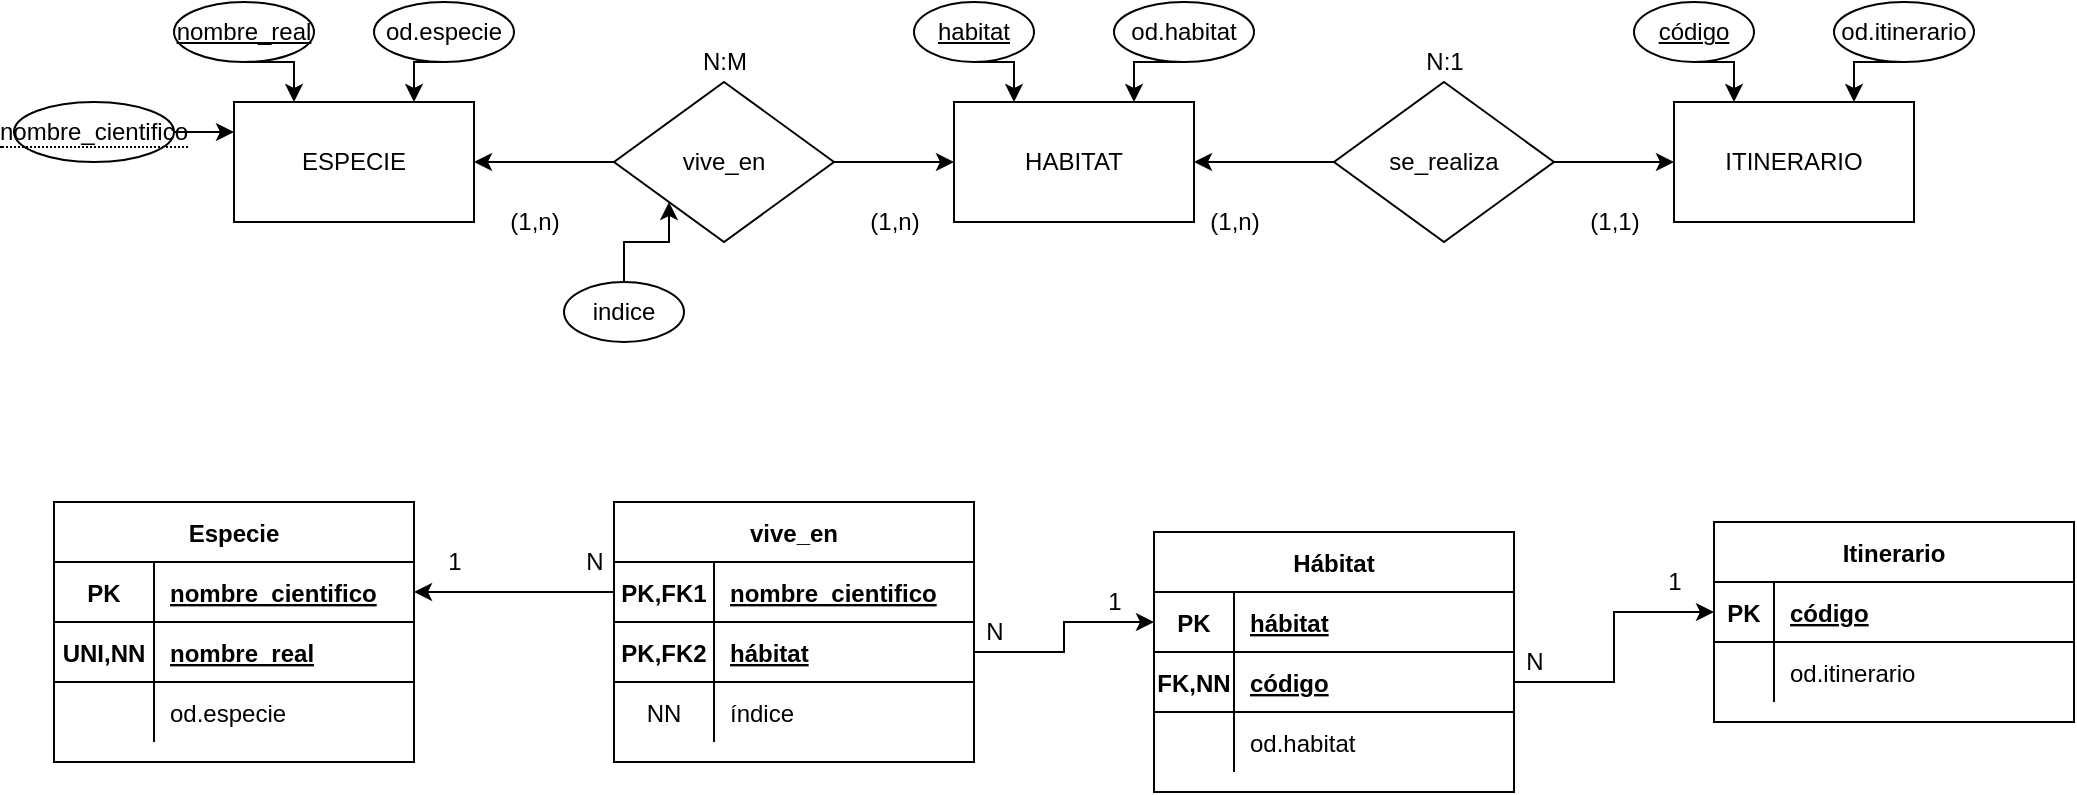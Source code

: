 <mxfile version="15.7.3" type="device"><diagram id="P8PbY1XdmSVHpPTbTpml" name="Página-1"><mxGraphModel dx="1202" dy="634" grid="1" gridSize="10" guides="1" tooltips="1" connect="1" arrows="1" fold="1" page="1" pageScale="1" pageWidth="2336" pageHeight="1654" math="0" shadow="0"><root><mxCell id="0"/><mxCell id="1" parent="0"/><mxCell id="UnnU166pOdFNnZXkjxYY-1" value="ESPECIE" style="rounded=0;whiteSpace=wrap;html=1;" vertex="1" parent="1"><mxGeometry x="460" y="230" width="120" height="60" as="geometry"/></mxCell><mxCell id="UnnU166pOdFNnZXkjxYY-5" value="" style="edgeStyle=orthogonalEdgeStyle;rounded=0;orthogonalLoop=1;jettySize=auto;html=1;" edge="1" parent="1" source="UnnU166pOdFNnZXkjxYY-2" target="UnnU166pOdFNnZXkjxYY-4"><mxGeometry relative="1" as="geometry"/></mxCell><mxCell id="UnnU166pOdFNnZXkjxYY-10" value="" style="edgeStyle=orthogonalEdgeStyle;rounded=0;orthogonalLoop=1;jettySize=auto;html=1;" edge="1" parent="1" source="UnnU166pOdFNnZXkjxYY-2" target="UnnU166pOdFNnZXkjxYY-1"><mxGeometry relative="1" as="geometry"/></mxCell><mxCell id="UnnU166pOdFNnZXkjxYY-2" value="vive_en" style="rhombus;whiteSpace=wrap;html=1;rounded=0;" vertex="1" parent="1"><mxGeometry x="650" y="220" width="110" height="80" as="geometry"/></mxCell><mxCell id="UnnU166pOdFNnZXkjxYY-4" value="HABITAT" style="whiteSpace=wrap;html=1;rounded=0;" vertex="1" parent="1"><mxGeometry x="820" y="230" width="120" height="60" as="geometry"/></mxCell><mxCell id="UnnU166pOdFNnZXkjxYY-9" value="" style="edgeStyle=orthogonalEdgeStyle;rounded=0;orthogonalLoop=1;jettySize=auto;html=1;" edge="1" parent="1" source="UnnU166pOdFNnZXkjxYY-6" target="UnnU166pOdFNnZXkjxYY-8"><mxGeometry relative="1" as="geometry"/></mxCell><mxCell id="UnnU166pOdFNnZXkjxYY-11" value="" style="edgeStyle=orthogonalEdgeStyle;rounded=0;orthogonalLoop=1;jettySize=auto;html=1;" edge="1" parent="1" source="UnnU166pOdFNnZXkjxYY-6" target="UnnU166pOdFNnZXkjxYY-4"><mxGeometry relative="1" as="geometry"/></mxCell><mxCell id="UnnU166pOdFNnZXkjxYY-6" value="se_realiza" style="rhombus;whiteSpace=wrap;html=1;rounded=0;" vertex="1" parent="1"><mxGeometry x="1010" y="220" width="110" height="80" as="geometry"/></mxCell><mxCell id="UnnU166pOdFNnZXkjxYY-8" value="ITINERARIO" style="whiteSpace=wrap;html=1;rounded=0;" vertex="1" parent="1"><mxGeometry x="1180" y="230" width="120" height="60" as="geometry"/></mxCell><mxCell id="UnnU166pOdFNnZXkjxYY-12" value="(1,n)" style="text;html=1;align=center;verticalAlign=middle;resizable=0;points=[];autosize=1;strokeColor=none;fillColor=none;" vertex="1" parent="1"><mxGeometry x="590" y="280" width="40" height="20" as="geometry"/></mxCell><mxCell id="UnnU166pOdFNnZXkjxYY-13" value="(1,n)" style="text;html=1;align=center;verticalAlign=middle;resizable=0;points=[];autosize=1;strokeColor=none;fillColor=none;" vertex="1" parent="1"><mxGeometry x="770" y="280" width="40" height="20" as="geometry"/></mxCell><mxCell id="UnnU166pOdFNnZXkjxYY-14" value="N:M" style="text;html=1;align=center;verticalAlign=middle;resizable=0;points=[];autosize=1;strokeColor=none;fillColor=none;" vertex="1" parent="1"><mxGeometry x="685" y="200" width="40" height="20" as="geometry"/></mxCell><mxCell id="UnnU166pOdFNnZXkjxYY-15" value="(1,1)" style="text;html=1;align=center;verticalAlign=middle;resizable=0;points=[];autosize=1;strokeColor=none;fillColor=none;" vertex="1" parent="1"><mxGeometry x="1130" y="280" width="40" height="20" as="geometry"/></mxCell><mxCell id="UnnU166pOdFNnZXkjxYY-16" value="(1,n)" style="text;html=1;align=center;verticalAlign=middle;resizable=0;points=[];autosize=1;strokeColor=none;fillColor=none;" vertex="1" parent="1"><mxGeometry x="940" y="280" width="40" height="20" as="geometry"/></mxCell><mxCell id="UnnU166pOdFNnZXkjxYY-17" value="N:1" style="text;html=1;align=center;verticalAlign=middle;resizable=0;points=[];autosize=1;strokeColor=none;fillColor=none;" vertex="1" parent="1"><mxGeometry x="1050" y="200" width="30" height="20" as="geometry"/></mxCell><mxCell id="UnnU166pOdFNnZXkjxYY-28" style="edgeStyle=orthogonalEdgeStyle;rounded=0;orthogonalLoop=1;jettySize=auto;html=1;exitX=0.5;exitY=1;exitDx=0;exitDy=0;entryX=0.25;entryY=0;entryDx=0;entryDy=0;" edge="1" parent="1" source="UnnU166pOdFNnZXkjxYY-18" target="UnnU166pOdFNnZXkjxYY-8"><mxGeometry relative="1" as="geometry"/></mxCell><mxCell id="UnnU166pOdFNnZXkjxYY-18" value="código" style="ellipse;whiteSpace=wrap;html=1;align=center;fontStyle=4;" vertex="1" parent="1"><mxGeometry x="1160" y="180" width="60" height="30" as="geometry"/></mxCell><mxCell id="UnnU166pOdFNnZXkjxYY-26" style="edgeStyle=orthogonalEdgeStyle;rounded=0;orthogonalLoop=1;jettySize=auto;html=1;exitX=0.5;exitY=1;exitDx=0;exitDy=0;entryX=0.25;entryY=0;entryDx=0;entryDy=0;" edge="1" parent="1" source="UnnU166pOdFNnZXkjxYY-19" target="UnnU166pOdFNnZXkjxYY-4"><mxGeometry relative="1" as="geometry"/></mxCell><mxCell id="UnnU166pOdFNnZXkjxYY-19" value="habitat" style="ellipse;whiteSpace=wrap;html=1;align=center;fontStyle=4;" vertex="1" parent="1"><mxGeometry x="800" y="180" width="60" height="30" as="geometry"/></mxCell><mxCell id="UnnU166pOdFNnZXkjxYY-24" style="edgeStyle=orthogonalEdgeStyle;rounded=0;orthogonalLoop=1;jettySize=auto;html=1;exitX=0.5;exitY=1;exitDx=0;exitDy=0;entryX=0.25;entryY=0;entryDx=0;entryDy=0;" edge="1" parent="1" source="UnnU166pOdFNnZXkjxYY-20" target="UnnU166pOdFNnZXkjxYY-1"><mxGeometry relative="1" as="geometry"/></mxCell><mxCell id="UnnU166pOdFNnZXkjxYY-20" value="nombre_real" style="ellipse;whiteSpace=wrap;html=1;align=center;fontStyle=4;" vertex="1" parent="1"><mxGeometry x="430" y="180" width="70" height="30" as="geometry"/></mxCell><mxCell id="UnnU166pOdFNnZXkjxYY-27" style="edgeStyle=orthogonalEdgeStyle;rounded=0;orthogonalLoop=1;jettySize=auto;html=1;exitX=0.5;exitY=1;exitDx=0;exitDy=0;entryX=0.75;entryY=0;entryDx=0;entryDy=0;" edge="1" parent="1" source="UnnU166pOdFNnZXkjxYY-21" target="UnnU166pOdFNnZXkjxYY-4"><mxGeometry relative="1" as="geometry"/></mxCell><mxCell id="UnnU166pOdFNnZXkjxYY-21" value="od.habitat" style="ellipse;whiteSpace=wrap;html=1;align=center;" vertex="1" parent="1"><mxGeometry x="900" y="180" width="70" height="30" as="geometry"/></mxCell><mxCell id="UnnU166pOdFNnZXkjxYY-29" style="edgeStyle=orthogonalEdgeStyle;rounded=0;orthogonalLoop=1;jettySize=auto;html=1;exitX=0.5;exitY=1;exitDx=0;exitDy=0;entryX=0.75;entryY=0;entryDx=0;entryDy=0;" edge="1" parent="1" source="UnnU166pOdFNnZXkjxYY-22" target="UnnU166pOdFNnZXkjxYY-8"><mxGeometry relative="1" as="geometry"/></mxCell><mxCell id="UnnU166pOdFNnZXkjxYY-22" value="od.itinerario" style="ellipse;whiteSpace=wrap;html=1;align=center;" vertex="1" parent="1"><mxGeometry x="1260" y="180" width="70" height="30" as="geometry"/></mxCell><mxCell id="UnnU166pOdFNnZXkjxYY-25" style="edgeStyle=orthogonalEdgeStyle;rounded=0;orthogonalLoop=1;jettySize=auto;html=1;exitX=0.5;exitY=1;exitDx=0;exitDy=0;entryX=0.75;entryY=0;entryDx=0;entryDy=0;" edge="1" parent="1" source="UnnU166pOdFNnZXkjxYY-23" target="UnnU166pOdFNnZXkjxYY-1"><mxGeometry relative="1" as="geometry"/></mxCell><mxCell id="UnnU166pOdFNnZXkjxYY-23" value="od.especie" style="ellipse;whiteSpace=wrap;html=1;align=center;" vertex="1" parent="1"><mxGeometry x="530" y="180" width="70" height="30" as="geometry"/></mxCell><mxCell id="UnnU166pOdFNnZXkjxYY-33" style="edgeStyle=orthogonalEdgeStyle;rounded=0;orthogonalLoop=1;jettySize=auto;html=1;exitX=1;exitY=0.5;exitDx=0;exitDy=0;entryX=0;entryY=0.25;entryDx=0;entryDy=0;" edge="1" parent="1" target="UnnU166pOdFNnZXkjxYY-1"><mxGeometry relative="1" as="geometry"><mxPoint x="430" y="245" as="sourcePoint"/></mxGeometry></mxCell><mxCell id="UnnU166pOdFNnZXkjxYY-36" value="&lt;span style=&quot;border-bottom: 1px dotted&quot;&gt;nombre_cientifico&lt;/span&gt;" style="ellipse;whiteSpace=wrap;html=1;align=center;" vertex="1" parent="1"><mxGeometry x="350" y="230" width="80" height="30" as="geometry"/></mxCell><mxCell id="UnnU166pOdFNnZXkjxYY-40" style="edgeStyle=orthogonalEdgeStyle;rounded=0;orthogonalLoop=1;jettySize=auto;html=1;exitX=0.5;exitY=0;exitDx=0;exitDy=0;entryX=0;entryY=1;entryDx=0;entryDy=0;" edge="1" parent="1" source="UnnU166pOdFNnZXkjxYY-39" target="UnnU166pOdFNnZXkjxYY-2"><mxGeometry relative="1" as="geometry"/></mxCell><mxCell id="UnnU166pOdFNnZXkjxYY-39" value="indice" style="ellipse;whiteSpace=wrap;html=1;align=center;" vertex="1" parent="1"><mxGeometry x="625" y="320" width="60" height="30" as="geometry"/></mxCell><mxCell id="UnnU166pOdFNnZXkjxYY-41" value="Especie" style="shape=table;startSize=30;container=1;collapsible=1;childLayout=tableLayout;fixedRows=1;rowLines=0;fontStyle=1;align=center;resizeLast=1;" vertex="1" parent="1"><mxGeometry x="370" y="430" width="180" height="130" as="geometry"><mxRectangle x="370" y="430" width="80" height="30" as="alternateBounds"/></mxGeometry></mxCell><mxCell id="UnnU166pOdFNnZXkjxYY-54" value="" style="shape=partialRectangle;collapsible=0;dropTarget=0;pointerEvents=0;fillColor=none;top=0;left=0;bottom=1;right=0;points=[[0,0.5],[1,0.5]];portConstraint=eastwest;" vertex="1" parent="UnnU166pOdFNnZXkjxYY-41"><mxGeometry y="30" width="180" height="30" as="geometry"/></mxCell><mxCell id="UnnU166pOdFNnZXkjxYY-55" value="PK" style="shape=partialRectangle;connectable=0;fillColor=none;top=0;left=0;bottom=0;right=0;fontStyle=1;overflow=hidden;" vertex="1" parent="UnnU166pOdFNnZXkjxYY-54"><mxGeometry width="50" height="30" as="geometry"><mxRectangle width="50" height="30" as="alternateBounds"/></mxGeometry></mxCell><mxCell id="UnnU166pOdFNnZXkjxYY-56" value="nombre_cientifico" style="shape=partialRectangle;connectable=0;fillColor=none;top=0;left=0;bottom=0;right=0;align=left;spacingLeft=6;fontStyle=5;overflow=hidden;" vertex="1" parent="UnnU166pOdFNnZXkjxYY-54"><mxGeometry x="50" width="130" height="30" as="geometry"><mxRectangle width="130" height="30" as="alternateBounds"/></mxGeometry></mxCell><mxCell id="UnnU166pOdFNnZXkjxYY-42" value="" style="shape=partialRectangle;collapsible=0;dropTarget=0;pointerEvents=0;fillColor=none;top=0;left=0;bottom=1;right=0;points=[[0,0.5],[1,0.5]];portConstraint=eastwest;" vertex="1" parent="UnnU166pOdFNnZXkjxYY-41"><mxGeometry y="60" width="180" height="30" as="geometry"/></mxCell><mxCell id="UnnU166pOdFNnZXkjxYY-43" value="UNI,NN" style="shape=partialRectangle;connectable=0;fillColor=none;top=0;left=0;bottom=0;right=0;fontStyle=1;overflow=hidden;" vertex="1" parent="UnnU166pOdFNnZXkjxYY-42"><mxGeometry width="50" height="30" as="geometry"><mxRectangle width="50" height="30" as="alternateBounds"/></mxGeometry></mxCell><mxCell id="UnnU166pOdFNnZXkjxYY-44" value="nombre_real" style="shape=partialRectangle;connectable=0;fillColor=none;top=0;left=0;bottom=0;right=0;align=left;spacingLeft=6;fontStyle=5;overflow=hidden;" vertex="1" parent="UnnU166pOdFNnZXkjxYY-42"><mxGeometry x="50" width="130" height="30" as="geometry"><mxRectangle width="130" height="30" as="alternateBounds"/></mxGeometry></mxCell><mxCell id="UnnU166pOdFNnZXkjxYY-45" value="" style="shape=partialRectangle;collapsible=0;dropTarget=0;pointerEvents=0;fillColor=none;top=0;left=0;bottom=0;right=0;points=[[0,0.5],[1,0.5]];portConstraint=eastwest;" vertex="1" parent="UnnU166pOdFNnZXkjxYY-41"><mxGeometry y="90" width="180" height="30" as="geometry"/></mxCell><mxCell id="UnnU166pOdFNnZXkjxYY-46" value="" style="shape=partialRectangle;connectable=0;fillColor=none;top=0;left=0;bottom=0;right=0;editable=1;overflow=hidden;" vertex="1" parent="UnnU166pOdFNnZXkjxYY-45"><mxGeometry width="50" height="30" as="geometry"><mxRectangle width="50" height="30" as="alternateBounds"/></mxGeometry></mxCell><mxCell id="UnnU166pOdFNnZXkjxYY-47" value="od.especie" style="shape=partialRectangle;connectable=0;fillColor=none;top=0;left=0;bottom=0;right=0;align=left;spacingLeft=6;overflow=hidden;" vertex="1" parent="UnnU166pOdFNnZXkjxYY-45"><mxGeometry x="50" width="130" height="30" as="geometry"><mxRectangle width="130" height="30" as="alternateBounds"/></mxGeometry></mxCell><mxCell id="UnnU166pOdFNnZXkjxYY-57" value="Hábitat" style="shape=table;startSize=30;container=1;collapsible=1;childLayout=tableLayout;fixedRows=1;rowLines=0;fontStyle=1;align=center;resizeLast=1;" vertex="1" parent="1"><mxGeometry x="920" y="445" width="180" height="130" as="geometry"><mxRectangle x="920" y="445" width="70" height="30" as="alternateBounds"/></mxGeometry></mxCell><mxCell id="UnnU166pOdFNnZXkjxYY-58" value="" style="shape=partialRectangle;collapsible=0;dropTarget=0;pointerEvents=0;fillColor=none;top=0;left=0;bottom=1;right=0;points=[[0,0.5],[1,0.5]];portConstraint=eastwest;" vertex="1" parent="UnnU166pOdFNnZXkjxYY-57"><mxGeometry y="30" width="180" height="30" as="geometry"/></mxCell><mxCell id="UnnU166pOdFNnZXkjxYY-59" value="PK" style="shape=partialRectangle;connectable=0;fillColor=none;top=0;left=0;bottom=0;right=0;fontStyle=1;overflow=hidden;" vertex="1" parent="UnnU166pOdFNnZXkjxYY-58"><mxGeometry width="40" height="30" as="geometry"><mxRectangle width="40" height="30" as="alternateBounds"/></mxGeometry></mxCell><mxCell id="UnnU166pOdFNnZXkjxYY-60" value="hábitat" style="shape=partialRectangle;connectable=0;fillColor=none;top=0;left=0;bottom=0;right=0;align=left;spacingLeft=6;fontStyle=5;overflow=hidden;" vertex="1" parent="UnnU166pOdFNnZXkjxYY-58"><mxGeometry x="40" width="140" height="30" as="geometry"><mxRectangle width="140" height="30" as="alternateBounds"/></mxGeometry></mxCell><mxCell id="UnnU166pOdFNnZXkjxYY-91" value="" style="shape=partialRectangle;collapsible=0;dropTarget=0;pointerEvents=0;fillColor=none;top=0;left=0;bottom=1;right=0;points=[[0,0.5],[1,0.5]];portConstraint=eastwest;" vertex="1" parent="UnnU166pOdFNnZXkjxYY-57"><mxGeometry y="60" width="180" height="30" as="geometry"/></mxCell><mxCell id="UnnU166pOdFNnZXkjxYY-92" value="FK,NN" style="shape=partialRectangle;connectable=0;fillColor=none;top=0;left=0;bottom=0;right=0;fontStyle=1;overflow=hidden;" vertex="1" parent="UnnU166pOdFNnZXkjxYY-91"><mxGeometry width="40" height="30" as="geometry"><mxRectangle width="40" height="30" as="alternateBounds"/></mxGeometry></mxCell><mxCell id="UnnU166pOdFNnZXkjxYY-93" value="código" style="shape=partialRectangle;connectable=0;fillColor=none;top=0;left=0;bottom=0;right=0;align=left;spacingLeft=6;fontStyle=5;overflow=hidden;" vertex="1" parent="UnnU166pOdFNnZXkjxYY-91"><mxGeometry x="40" width="140" height="30" as="geometry"><mxRectangle width="140" height="30" as="alternateBounds"/></mxGeometry></mxCell><mxCell id="UnnU166pOdFNnZXkjxYY-64" value="" style="shape=partialRectangle;collapsible=0;dropTarget=0;pointerEvents=0;fillColor=none;top=0;left=0;bottom=0;right=0;points=[[0,0.5],[1,0.5]];portConstraint=eastwest;" vertex="1" parent="UnnU166pOdFNnZXkjxYY-57"><mxGeometry y="90" width="180" height="30" as="geometry"/></mxCell><mxCell id="UnnU166pOdFNnZXkjxYY-65" value="" style="shape=partialRectangle;connectable=0;fillColor=none;top=0;left=0;bottom=0;right=0;editable=1;overflow=hidden;" vertex="1" parent="UnnU166pOdFNnZXkjxYY-64"><mxGeometry width="40" height="30" as="geometry"><mxRectangle width="40" height="30" as="alternateBounds"/></mxGeometry></mxCell><mxCell id="UnnU166pOdFNnZXkjxYY-66" value="od.habitat" style="shape=partialRectangle;connectable=0;fillColor=none;top=0;left=0;bottom=0;right=0;align=left;spacingLeft=6;overflow=hidden;" vertex="1" parent="UnnU166pOdFNnZXkjxYY-64"><mxGeometry x="40" width="140" height="30" as="geometry"><mxRectangle width="140" height="30" as="alternateBounds"/></mxGeometry></mxCell><mxCell id="UnnU166pOdFNnZXkjxYY-67" value="vive_en" style="shape=table;startSize=30;container=1;collapsible=1;childLayout=tableLayout;fixedRows=1;rowLines=0;fontStyle=1;align=center;resizeLast=1;" vertex="1" parent="1"><mxGeometry x="650" y="430" width="180" height="130" as="geometry"><mxRectangle x="650" y="430" width="80" height="30" as="alternateBounds"/></mxGeometry></mxCell><mxCell id="UnnU166pOdFNnZXkjxYY-71" value="" style="shape=partialRectangle;collapsible=0;dropTarget=0;pointerEvents=0;fillColor=none;top=0;left=0;bottom=1;right=0;points=[[0,0.5],[1,0.5]];portConstraint=eastwest;" vertex="1" parent="UnnU166pOdFNnZXkjxYY-67"><mxGeometry y="30" width="180" height="30" as="geometry"/></mxCell><mxCell id="UnnU166pOdFNnZXkjxYY-72" value="PK,FK1" style="shape=partialRectangle;connectable=0;fillColor=none;top=0;left=0;bottom=0;right=0;fontStyle=1;overflow=hidden;" vertex="1" parent="UnnU166pOdFNnZXkjxYY-71"><mxGeometry width="50" height="30" as="geometry"><mxRectangle width="50" height="30" as="alternateBounds"/></mxGeometry></mxCell><mxCell id="UnnU166pOdFNnZXkjxYY-73" value="nombre_cientifico" style="shape=partialRectangle;connectable=0;fillColor=none;top=0;left=0;bottom=0;right=0;align=left;spacingLeft=6;fontStyle=5;overflow=hidden;" vertex="1" parent="UnnU166pOdFNnZXkjxYY-71"><mxGeometry x="50" width="130" height="30" as="geometry"><mxRectangle width="130" height="30" as="alternateBounds"/></mxGeometry></mxCell><mxCell id="UnnU166pOdFNnZXkjxYY-77" value="" style="shape=partialRectangle;collapsible=0;dropTarget=0;pointerEvents=0;fillColor=none;top=0;left=0;bottom=1;right=0;points=[[0,0.5],[1,0.5]];portConstraint=eastwest;" vertex="1" parent="UnnU166pOdFNnZXkjxYY-67"><mxGeometry y="60" width="180" height="30" as="geometry"/></mxCell><mxCell id="UnnU166pOdFNnZXkjxYY-78" value="PK,FK2" style="shape=partialRectangle;connectable=0;fillColor=none;top=0;left=0;bottom=0;right=0;fontStyle=1;overflow=hidden;" vertex="1" parent="UnnU166pOdFNnZXkjxYY-77"><mxGeometry width="50" height="30" as="geometry"><mxRectangle width="50" height="30" as="alternateBounds"/></mxGeometry></mxCell><mxCell id="UnnU166pOdFNnZXkjxYY-79" value="hábitat" style="shape=partialRectangle;connectable=0;fillColor=none;top=0;left=0;bottom=0;right=0;align=left;spacingLeft=6;fontStyle=5;overflow=hidden;" vertex="1" parent="UnnU166pOdFNnZXkjxYY-77"><mxGeometry x="50" width="130" height="30" as="geometry"><mxRectangle width="130" height="30" as="alternateBounds"/></mxGeometry></mxCell><mxCell id="UnnU166pOdFNnZXkjxYY-74" value="" style="shape=partialRectangle;collapsible=0;dropTarget=0;pointerEvents=0;fillColor=none;top=0;left=0;bottom=0;right=0;points=[[0,0.5],[1,0.5]];portConstraint=eastwest;" vertex="1" parent="UnnU166pOdFNnZXkjxYY-67"><mxGeometry y="90" width="180" height="30" as="geometry"/></mxCell><mxCell id="UnnU166pOdFNnZXkjxYY-75" value="NN" style="shape=partialRectangle;connectable=0;fillColor=none;top=0;left=0;bottom=0;right=0;editable=1;overflow=hidden;" vertex="1" parent="UnnU166pOdFNnZXkjxYY-74"><mxGeometry width="50" height="30" as="geometry"><mxRectangle width="50" height="30" as="alternateBounds"/></mxGeometry></mxCell><mxCell id="UnnU166pOdFNnZXkjxYY-76" value="índice" style="shape=partialRectangle;connectable=0;fillColor=none;top=0;left=0;bottom=0;right=0;align=left;spacingLeft=6;overflow=hidden;" vertex="1" parent="UnnU166pOdFNnZXkjxYY-74"><mxGeometry x="50" width="130" height="30" as="geometry"><mxRectangle width="130" height="30" as="alternateBounds"/></mxGeometry></mxCell><mxCell id="UnnU166pOdFNnZXkjxYY-80" style="edgeStyle=orthogonalEdgeStyle;rounded=0;orthogonalLoop=1;jettySize=auto;html=1;exitX=1;exitY=0.5;exitDx=0;exitDy=0;entryX=0;entryY=0.5;entryDx=0;entryDy=0;" edge="1" parent="1" source="UnnU166pOdFNnZXkjxYY-77" target="UnnU166pOdFNnZXkjxYY-58"><mxGeometry relative="1" as="geometry"/></mxCell><mxCell id="UnnU166pOdFNnZXkjxYY-84" value="Itinerario" style="shape=table;startSize=30;container=1;collapsible=1;childLayout=tableLayout;fixedRows=1;rowLines=0;fontStyle=1;align=center;resizeLast=1;" vertex="1" parent="1"><mxGeometry x="1200" y="440" width="180" height="100" as="geometry"><mxRectangle x="1200" y="440" width="80" height="30" as="alternateBounds"/></mxGeometry></mxCell><mxCell id="UnnU166pOdFNnZXkjxYY-85" value="" style="shape=partialRectangle;collapsible=0;dropTarget=0;pointerEvents=0;fillColor=none;top=0;left=0;bottom=1;right=0;points=[[0,0.5],[1,0.5]];portConstraint=eastwest;" vertex="1" parent="UnnU166pOdFNnZXkjxYY-84"><mxGeometry y="30" width="180" height="30" as="geometry"/></mxCell><mxCell id="UnnU166pOdFNnZXkjxYY-86" value="PK" style="shape=partialRectangle;connectable=0;fillColor=none;top=0;left=0;bottom=0;right=0;fontStyle=1;overflow=hidden;" vertex="1" parent="UnnU166pOdFNnZXkjxYY-85"><mxGeometry width="30" height="30" as="geometry"><mxRectangle width="30" height="30" as="alternateBounds"/></mxGeometry></mxCell><mxCell id="UnnU166pOdFNnZXkjxYY-87" value="código" style="shape=partialRectangle;connectable=0;fillColor=none;top=0;left=0;bottom=0;right=0;align=left;spacingLeft=6;fontStyle=5;overflow=hidden;" vertex="1" parent="UnnU166pOdFNnZXkjxYY-85"><mxGeometry x="30" width="150" height="30" as="geometry"><mxRectangle width="150" height="30" as="alternateBounds"/></mxGeometry></mxCell><mxCell id="UnnU166pOdFNnZXkjxYY-88" value="" style="shape=partialRectangle;collapsible=0;dropTarget=0;pointerEvents=0;fillColor=none;top=0;left=0;bottom=0;right=0;points=[[0,0.5],[1,0.5]];portConstraint=eastwest;" vertex="1" parent="UnnU166pOdFNnZXkjxYY-84"><mxGeometry y="60" width="180" height="30" as="geometry"/></mxCell><mxCell id="UnnU166pOdFNnZXkjxYY-89" value="" style="shape=partialRectangle;connectable=0;fillColor=none;top=0;left=0;bottom=0;right=0;editable=1;overflow=hidden;" vertex="1" parent="UnnU166pOdFNnZXkjxYY-88"><mxGeometry width="30" height="30" as="geometry"><mxRectangle width="30" height="30" as="alternateBounds"/></mxGeometry></mxCell><mxCell id="UnnU166pOdFNnZXkjxYY-90" value="od.itinerario" style="shape=partialRectangle;connectable=0;fillColor=none;top=0;left=0;bottom=0;right=0;align=left;spacingLeft=6;overflow=hidden;" vertex="1" parent="UnnU166pOdFNnZXkjxYY-88"><mxGeometry x="30" width="150" height="30" as="geometry"><mxRectangle width="150" height="30" as="alternateBounds"/></mxGeometry></mxCell><mxCell id="UnnU166pOdFNnZXkjxYY-94" style="edgeStyle=orthogonalEdgeStyle;rounded=0;orthogonalLoop=1;jettySize=auto;html=1;exitX=1;exitY=0.5;exitDx=0;exitDy=0;entryX=0;entryY=0.5;entryDx=0;entryDy=0;" edge="1" parent="1" source="UnnU166pOdFNnZXkjxYY-91" target="UnnU166pOdFNnZXkjxYY-85"><mxGeometry relative="1" as="geometry"/></mxCell><mxCell id="UnnU166pOdFNnZXkjxYY-95" value="1" style="text;html=1;align=center;verticalAlign=middle;resizable=0;points=[];autosize=1;strokeColor=none;fillColor=none;" vertex="1" parent="1"><mxGeometry x="1170" y="460" width="20" height="20" as="geometry"/></mxCell><mxCell id="UnnU166pOdFNnZXkjxYY-96" value="N" style="text;html=1;align=center;verticalAlign=middle;resizable=0;points=[];autosize=1;strokeColor=none;fillColor=none;" vertex="1" parent="1"><mxGeometry x="1100" y="500" width="20" height="20" as="geometry"/></mxCell><mxCell id="UnnU166pOdFNnZXkjxYY-97" value="1" style="text;html=1;align=center;verticalAlign=middle;resizable=0;points=[];autosize=1;strokeColor=none;fillColor=none;" vertex="1" parent="1"><mxGeometry x="890" y="470" width="20" height="20" as="geometry"/></mxCell><mxCell id="UnnU166pOdFNnZXkjxYY-98" value="N" style="text;html=1;align=center;verticalAlign=middle;resizable=0;points=[];autosize=1;strokeColor=none;fillColor=none;" vertex="1" parent="1"><mxGeometry x="830" y="485" width="20" height="20" as="geometry"/></mxCell><mxCell id="UnnU166pOdFNnZXkjxYY-99" value="1" style="text;html=1;align=center;verticalAlign=middle;resizable=0;points=[];autosize=1;strokeColor=none;fillColor=none;" vertex="1" parent="1"><mxGeometry x="560" y="450" width="20" height="20" as="geometry"/></mxCell><mxCell id="UnnU166pOdFNnZXkjxYY-100" value="N" style="text;html=1;align=center;verticalAlign=middle;resizable=0;points=[];autosize=1;strokeColor=none;fillColor=none;" vertex="1" parent="1"><mxGeometry x="630" y="450" width="20" height="20" as="geometry"/></mxCell><mxCell id="UnnU166pOdFNnZXkjxYY-102" style="edgeStyle=orthogonalEdgeStyle;rounded=0;orthogonalLoop=1;jettySize=auto;html=1;exitX=0;exitY=0.5;exitDx=0;exitDy=0;entryX=1;entryY=0.5;entryDx=0;entryDy=0;" edge="1" parent="1" source="UnnU166pOdFNnZXkjxYY-71" target="UnnU166pOdFNnZXkjxYY-54"><mxGeometry relative="1" as="geometry"/></mxCell></root></mxGraphModel></diagram></mxfile>
